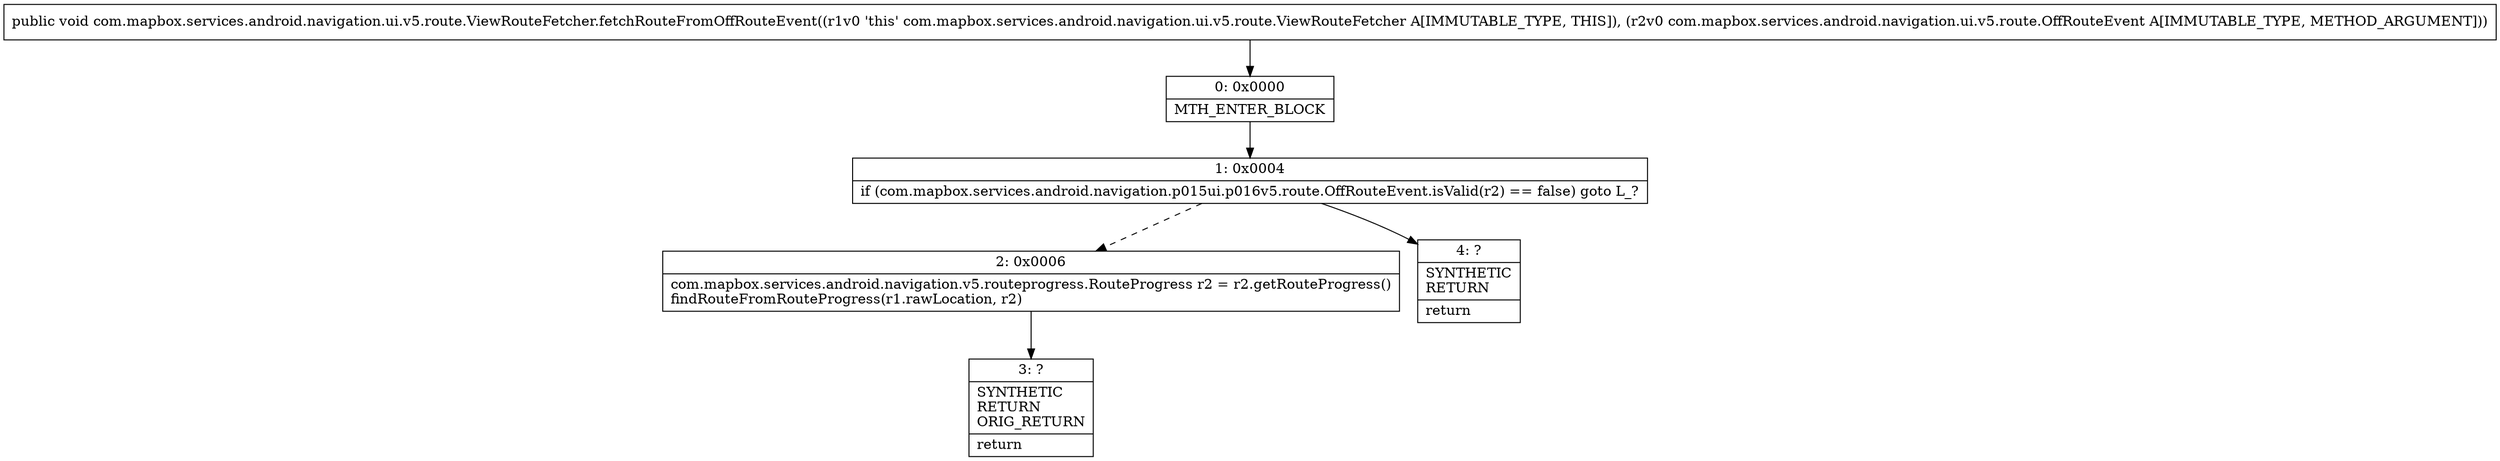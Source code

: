 digraph "CFG forcom.mapbox.services.android.navigation.ui.v5.route.ViewRouteFetcher.fetchRouteFromOffRouteEvent(Lcom\/mapbox\/services\/android\/navigation\/ui\/v5\/route\/OffRouteEvent;)V" {
Node_0 [shape=record,label="{0\:\ 0x0000|MTH_ENTER_BLOCK\l}"];
Node_1 [shape=record,label="{1\:\ 0x0004|if (com.mapbox.services.android.navigation.p015ui.p016v5.route.OffRouteEvent.isValid(r2) == false) goto L_?\l}"];
Node_2 [shape=record,label="{2\:\ 0x0006|com.mapbox.services.android.navigation.v5.routeprogress.RouteProgress r2 = r2.getRouteProgress()\lfindRouteFromRouteProgress(r1.rawLocation, r2)\l}"];
Node_3 [shape=record,label="{3\:\ ?|SYNTHETIC\lRETURN\lORIG_RETURN\l|return\l}"];
Node_4 [shape=record,label="{4\:\ ?|SYNTHETIC\lRETURN\l|return\l}"];
MethodNode[shape=record,label="{public void com.mapbox.services.android.navigation.ui.v5.route.ViewRouteFetcher.fetchRouteFromOffRouteEvent((r1v0 'this' com.mapbox.services.android.navigation.ui.v5.route.ViewRouteFetcher A[IMMUTABLE_TYPE, THIS]), (r2v0 com.mapbox.services.android.navigation.ui.v5.route.OffRouteEvent A[IMMUTABLE_TYPE, METHOD_ARGUMENT])) }"];
MethodNode -> Node_0;
Node_0 -> Node_1;
Node_1 -> Node_2[style=dashed];
Node_1 -> Node_4;
Node_2 -> Node_3;
}

